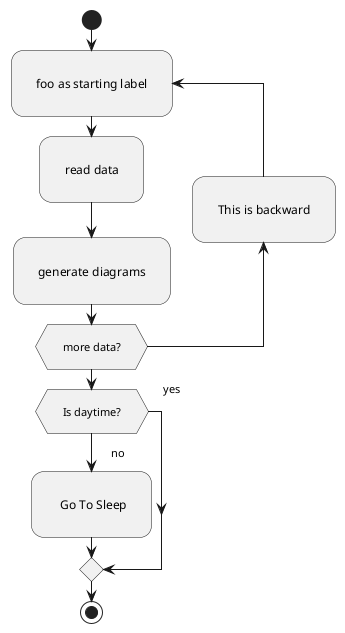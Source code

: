 {
  "sha1": "s4kygpqhyjsd1fctufu4jj9vbkbdt0p",
  "insertion": {
    "when": "2024-06-04T17:28:44.658Z",
    "user": "plantuml@gmail.com"
  }
}
@startuml
skinparam padding 15
start
repeat :foo as starting label;  
  :read data;  
  :generate diagrams;  
backward:This is backward;  
repeat while (more data?)  
 
if (Is daytime?) then (no) 
 : Go To Sleep;
 else (yes)
endif
stop
@enduml
